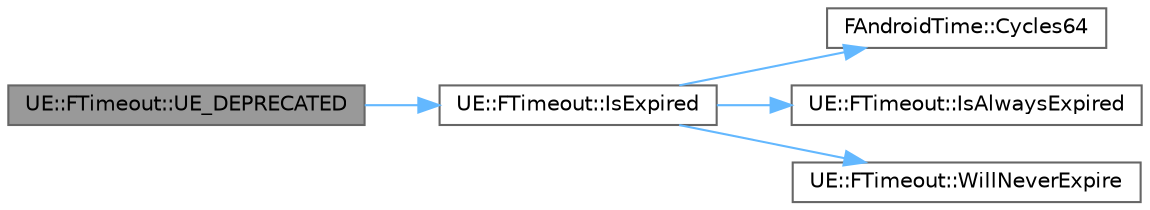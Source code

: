 digraph "UE::FTimeout::UE_DEPRECATED"
{
 // INTERACTIVE_SVG=YES
 // LATEX_PDF_SIZE
  bgcolor="transparent";
  edge [fontname=Helvetica,fontsize=10,labelfontname=Helvetica,labelfontsize=10];
  node [fontname=Helvetica,fontsize=10,shape=box,height=0.2,width=0.4];
  rankdir="LR";
  Node1 [id="Node000001",label="UE::FTimeout::UE_DEPRECATED",height=0.2,width=0.4,color="gray40", fillcolor="grey60", style="filled", fontcolor="black",tooltip=" "];
  Node1 -> Node2 [id="edge1_Node000001_Node000002",color="steelblue1",style="solid",tooltip=" "];
  Node2 [id="Node000002",label="UE::FTimeout::IsExpired",height=0.2,width=0.4,color="grey40", fillcolor="white", style="filled",URL="$d5/dc4/classUE_1_1FTimeout.html#aee660b07e2c6ca6609a350e6534f421c",tooltip="Return true if elapsed time is greater than the initially requested timeout."];
  Node2 -> Node3 [id="edge2_Node000002_Node000003",color="steelblue1",style="solid",tooltip=" "];
  Node3 [id="Node000003",label="FAndroidTime::Cycles64",height=0.2,width=0.4,color="grey40", fillcolor="white", style="filled",URL="$d1/d27/structFAndroidTime.html#a52c1caad682b817ebe4c7272a900cee5",tooltip=" "];
  Node2 -> Node4 [id="edge3_Node000002_Node000004",color="steelblue1",style="solid",tooltip=" "];
  Node4 [id="Node000004",label="UE::FTimeout::IsAlwaysExpired",height=0.2,width=0.4,color="grey40", fillcolor="white", style="filled",URL="$d5/dc4/classUE_1_1FTimeout.html#a73464256b27dae4e2292119238ef112c",tooltip="Returns true if this was created from AlwaysExpired and does not need to be repeatedly checked."];
  Node2 -> Node5 [id="edge4_Node000002_Node000005",color="steelblue1",style="solid",tooltip=" "];
  Node5 [id="Node000005",label="UE::FTimeout::WillNeverExpire",height=0.2,width=0.4,color="grey40", fillcolor="white", style="filled",URL="$d5/dc4/classUE_1_1FTimeout.html#a3674ab51bbe039a27638d4f641f98f7f",tooltip="Returns true if this was created from Never and does not need to be repeatedly checked."];
}
